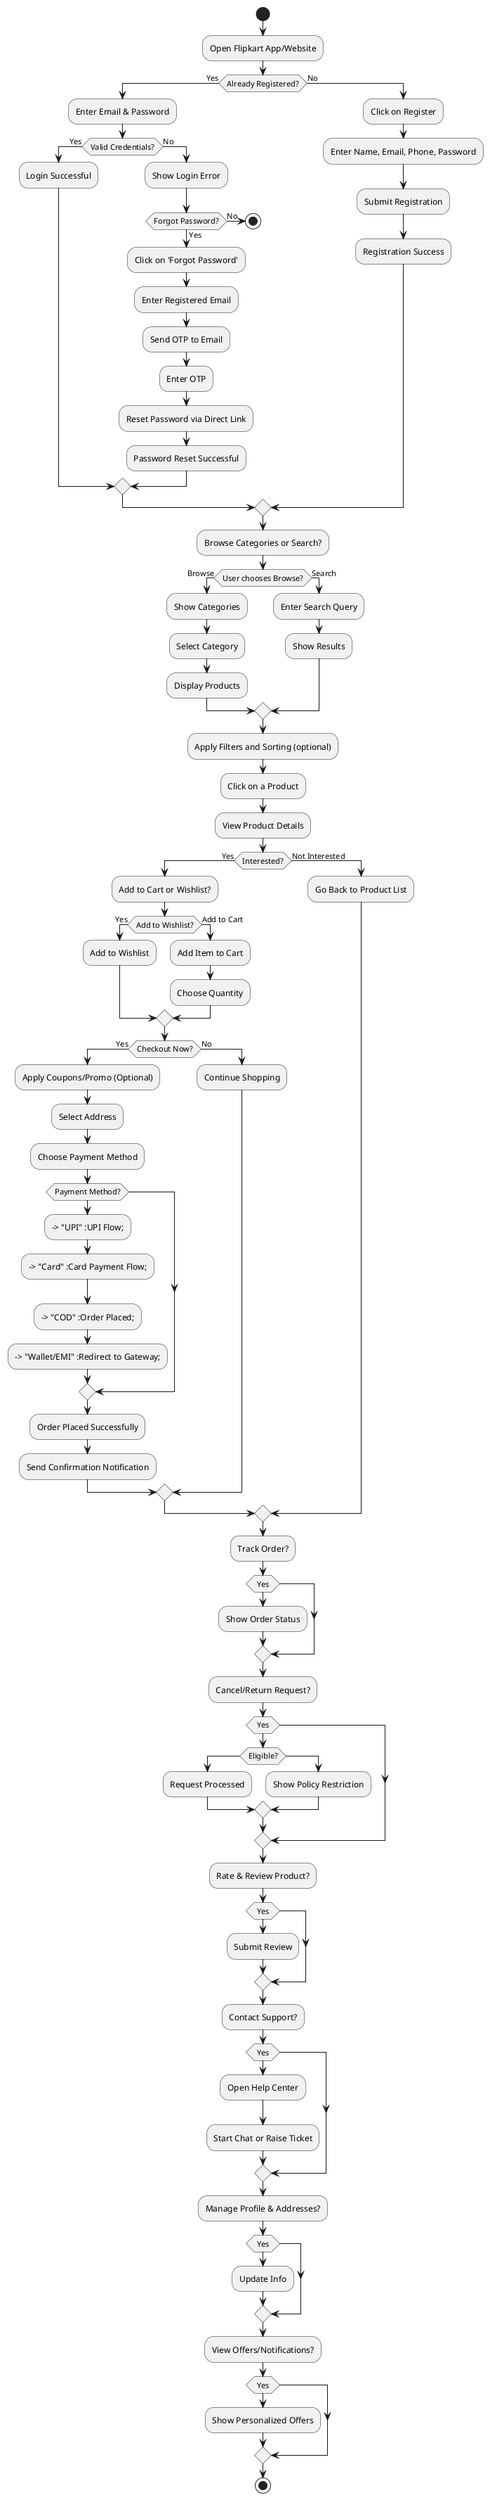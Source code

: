 @startuml
start

:Open Flipkart App/Website;

if (Already Registered?) then (Yes)
  :Enter Email & Password;

  if (Valid Credentials?) then (Yes)
    :Login Successful;
  else (No)
    :Show Login Error;
    
    if (Forgot Password?) then (Yes)
      :Click on 'Forgot Password';
      :Enter Registered Email;
      :Send OTP to Email;
      :Enter OTP;
      :Reset Password via Direct Link;
      :Password Reset Successful;
    else (No)
      stop
    endif

  endif

else (No)
  :Click on Register;
  :Enter Name, Email, Phone, Password;
  :Submit Registration;
  :Registration Success;
endif

:Browse Categories or Search?;

if (User chooses Browse?) then (Browse)
  :Show Categories;
  :Select Category;
  :Display Products;
else (Search)
  :Enter Search Query;
  :Show Results;
endif

:Apply Filters and Sorting (optional);
:Click on a Product;

:View Product Details;
if (Interested?) then (Yes)
  :Add to Cart or Wishlist?;

  if (Add to Wishlist?) then (Yes)
    :Add to Wishlist;
  else (Add to Cart)
    :Add Item to Cart;
    :Choose Quantity;
  endif

  if (Checkout Now?) then (Yes)
    :Apply Coupons/Promo (Optional);
    :Select Address;
    :Choose Payment Method;

    if (Payment Method?) then
      --> "UPI" :UPI Flow;
      --> "Card" :Card Payment Flow;
      --> "COD" :Order Placed;
      --> "Wallet/EMI" :Redirect to Gateway;
    endif

    :Order Placed Successfully;
    :Send Confirmation Notification;
  else (No)
    :Continue Shopping;
  endif

else (Not Interested)
  :Go Back to Product List;
endif

:Track Order?;
if (Yes) then
  :Show Order Status;
endif

:Cancel/Return Request?;
if (Yes) then
  if (Eligible?) then
    :Request Processed;
  else
    :Show Policy Restriction;
  endif
endif

:Rate & Review Product?;
if (Yes) then
  :Submit Review;
endif

:Contact Support?;
if (Yes) then
  :Open Help Center;
  :Start Chat or Raise Ticket;
endif

:Manage Profile & Addresses?;
if (Yes) then
  :Update Info;
endif

:View Offers/Notifications?;
if (Yes) then
  :Show Personalized Offers;
endif

stop
@enduml
